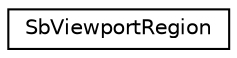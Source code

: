 digraph "Graphical Class Hierarchy"
{
 // LATEX_PDF_SIZE
  edge [fontname="Helvetica",fontsize="10",labelfontname="Helvetica",labelfontsize="10"];
  node [fontname="Helvetica",fontsize="10",shape=record];
  rankdir="LR";
  Node0 [label="SbViewportRegion",height=0.2,width=0.4,color="black", fillcolor="white", style="filled",URL="$classSbViewportRegion.html",tooltip="The SbViewportRegion class is a viewport within a full window."];
}
